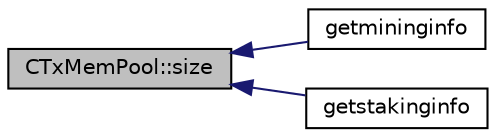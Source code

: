 digraph "CTxMemPool::size"
{
  edge [fontname="Helvetica",fontsize="10",labelfontname="Helvetica",labelfontsize="10"];
  node [fontname="Helvetica",fontsize="10",shape=record];
  rankdir="LR";
  Node646 [label="CTxMemPool::size",height=0.2,width=0.4,color="black", fillcolor="grey75", style="filled", fontcolor="black"];
  Node646 -> Node647 [dir="back",color="midnightblue",fontsize="10",style="solid",fontname="Helvetica"];
  Node647 [label="getmininginfo",height=0.2,width=0.4,color="black", fillcolor="white", style="filled",URL="$d4/ddd/rpcmining_8cpp.html#a89c187faff7322c7d15134d13570ca1e"];
  Node646 -> Node648 [dir="back",color="midnightblue",fontsize="10",style="solid",fontname="Helvetica"];
  Node648 [label="getstakinginfo",height=0.2,width=0.4,color="black", fillcolor="white", style="filled",URL="$d4/ddd/rpcmining_8cpp.html#aedf628177ea04e0077d9d530963d40d6"];
}
